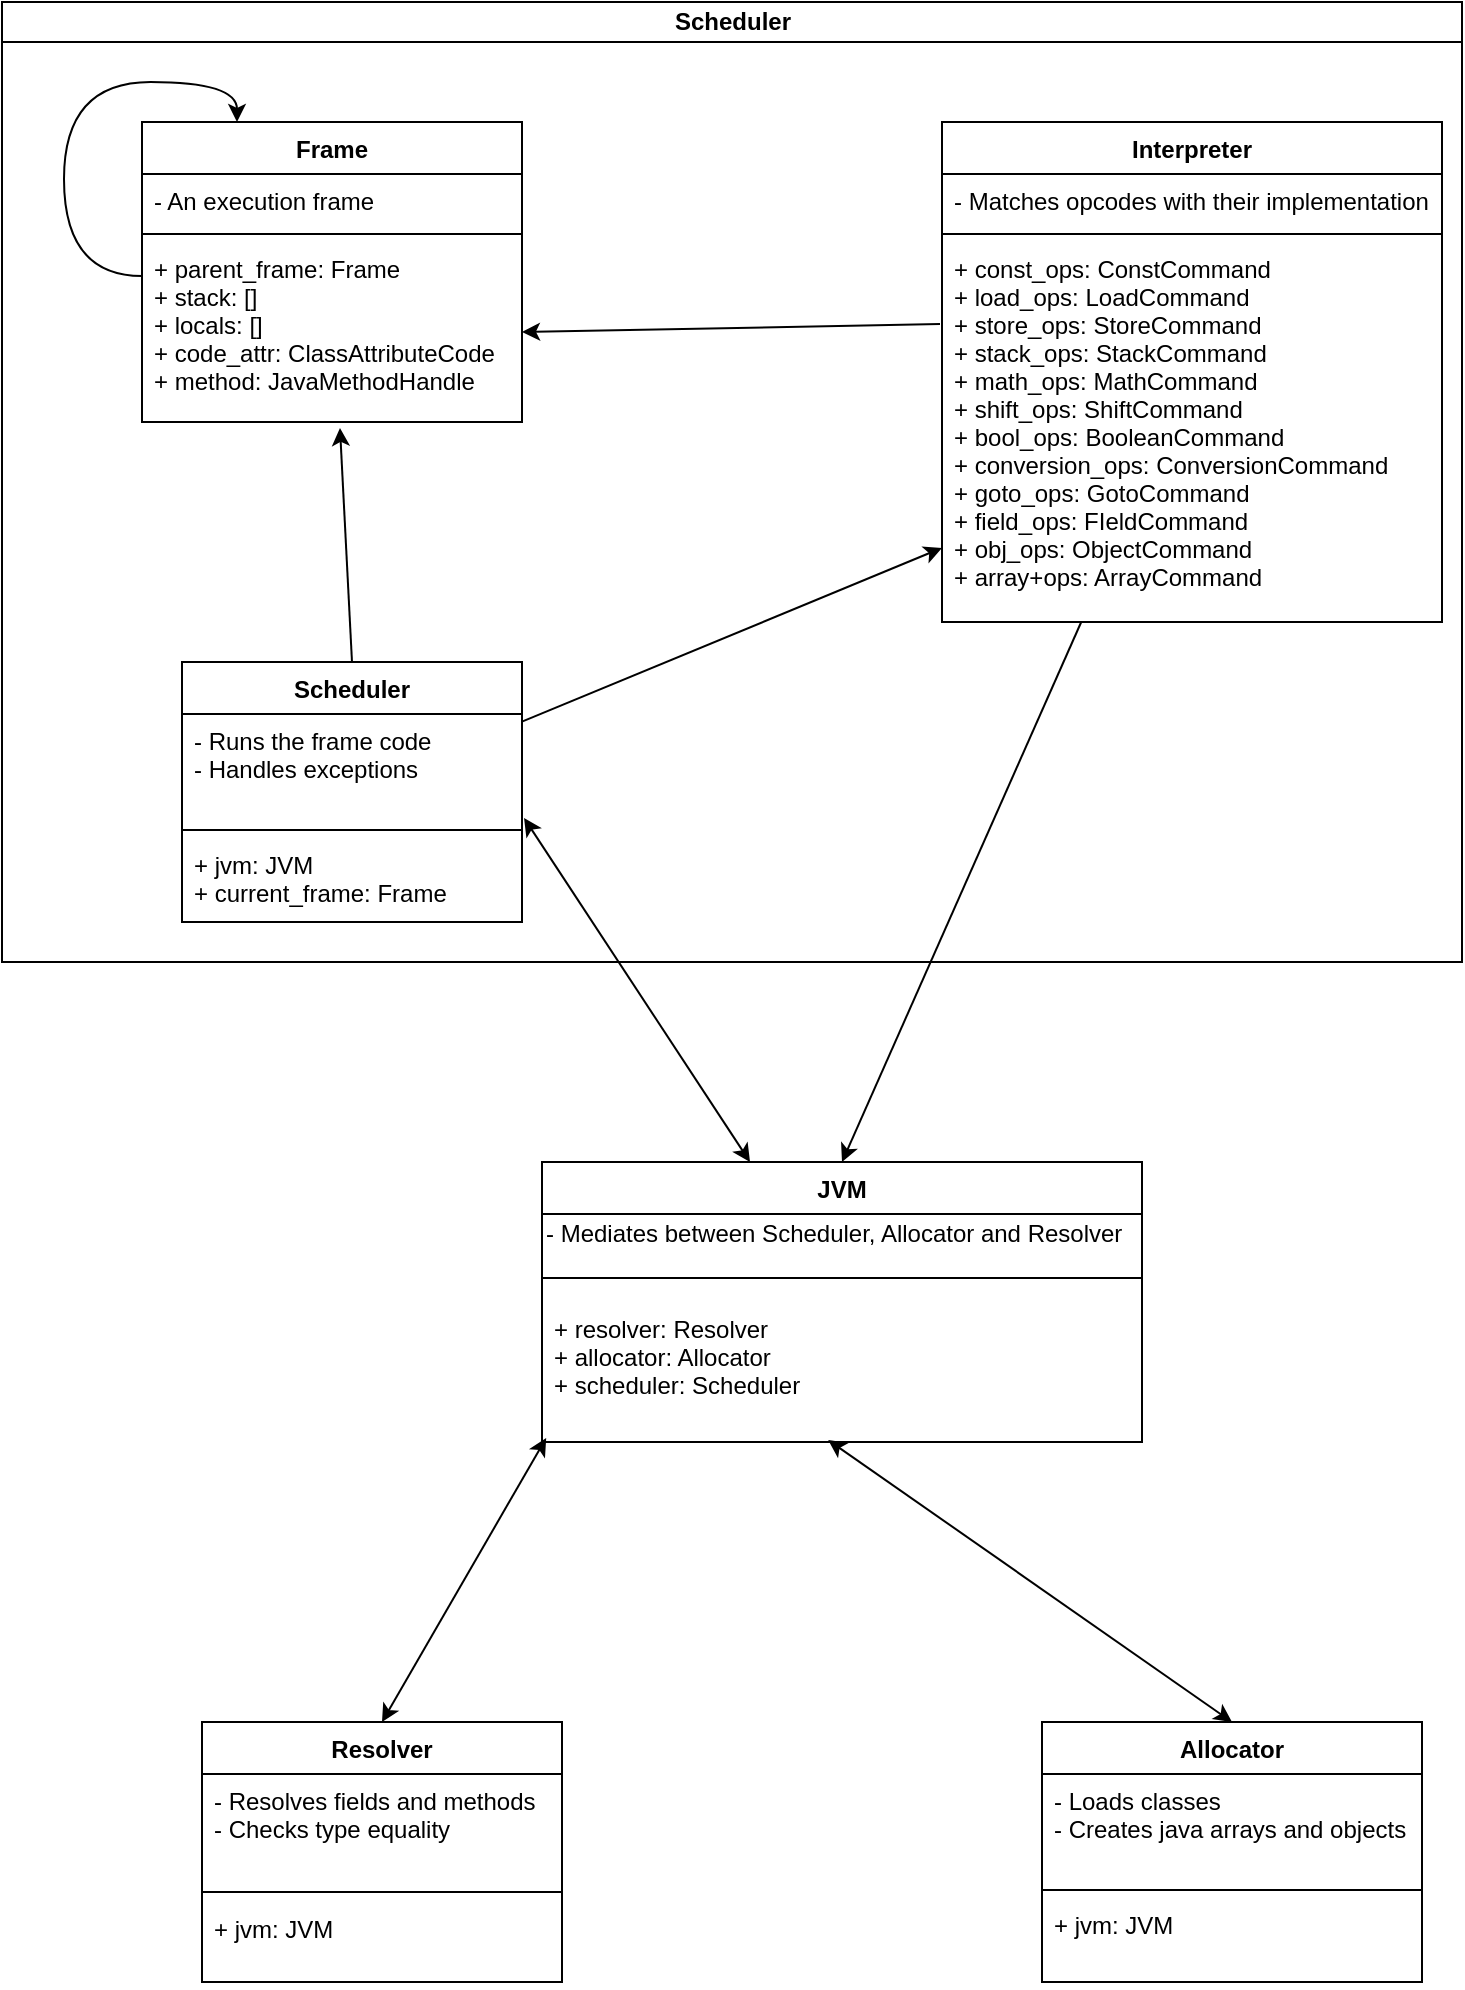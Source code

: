 <mxfile>
    <diagram id="6RCa0clWe14tB8-T15rd" name="Page-1">
        <mxGraphModel dx="638" dy="606" grid="1" gridSize="10" guides="1" tooltips="1" connect="1" arrows="1" fold="1" page="1" pageScale="1" pageWidth="827" pageHeight="1169" math="0" shadow="0">
            <root>
                <mxCell id="0"/>
                <mxCell id="1" parent="0"/>
                <mxCell id="16" style="rounded=0;orthogonalLoop=1;jettySize=auto;html=1;startArrow=classic;startFill=1;entryX=0.5;entryY=0;entryDx=0;entryDy=0;exitX=0.477;exitY=0.986;exitDx=0;exitDy=0;exitPerimeter=0;" parent="1" source="5" target="12" edge="1">
                    <mxGeometry relative="1" as="geometry"/>
                </mxCell>
                <mxCell id="25" style="rounded=0;orthogonalLoop=1;jettySize=auto;html=1;entryX=0.5;entryY=0;entryDx=0;entryDy=0;startArrow=classic;startFill=1;exitX=0.007;exitY=0.971;exitDx=0;exitDy=0;exitPerimeter=0;" parent="1" source="5" target="21" edge="1">
                    <mxGeometry relative="1" as="geometry"/>
                </mxCell>
                <mxCell id="30" style="rounded=0;orthogonalLoop=1;jettySize=auto;html=1;entryX=1.006;entryY=0.963;entryDx=0;entryDy=0;entryPerimeter=0;startArrow=classic;startFill=1;" parent="1" source="2" target="27" edge="1">
                    <mxGeometry relative="1" as="geometry"/>
                </mxCell>
                <mxCell id="2" value="JVM" style="swimlane;fontStyle=1;align=center;verticalAlign=top;childLayout=stackLayout;horizontal=1;startSize=26;horizontalStack=0;resizeParent=1;resizeParentMax=0;resizeLast=0;collapsible=1;marginBottom=0;" parent="1" vertex="1">
                    <mxGeometry x="320" y="730" width="300" height="140" as="geometry"/>
                </mxCell>
                <mxCell id="11" value="- Mediates between Scheduler, Allocator and Resolver" style="text;html=1;align=left;verticalAlign=middle;resizable=0;points=[];autosize=1;" parent="2" vertex="1">
                    <mxGeometry y="26" width="300" height="20" as="geometry"/>
                </mxCell>
                <mxCell id="4" value="" style="line;strokeWidth=1;fillColor=none;align=left;verticalAlign=middle;spacingTop=-1;spacingLeft=3;spacingRight=3;rotatable=0;labelPosition=right;points=[];portConstraint=eastwest;" parent="2" vertex="1">
                    <mxGeometry y="46" width="300" height="24" as="geometry"/>
                </mxCell>
                <mxCell id="5" value="+ resolver: Resolver&#10;+ allocator: Allocator&#10;+ scheduler: Scheduler" style="text;strokeColor=none;fillColor=none;align=left;verticalAlign=top;spacingLeft=4;spacingRight=4;overflow=hidden;rotatable=0;points=[[0,0.5],[1,0.5]];portConstraint=eastwest;" parent="2" vertex="1">
                    <mxGeometry y="70" width="300" height="70" as="geometry"/>
                </mxCell>
                <mxCell id="12" value="Allocator" style="swimlane;fontStyle=1;align=center;verticalAlign=top;childLayout=stackLayout;horizontal=1;startSize=26;horizontalStack=0;resizeParent=1;resizeParentMax=0;resizeLast=0;collapsible=1;marginBottom=0;" parent="1" vertex="1">
                    <mxGeometry x="570" y="1010" width="190" height="130" as="geometry"/>
                </mxCell>
                <mxCell id="13" value="- Loads classes&#10;- Creates java arrays and objects" style="text;strokeColor=none;fillColor=none;align=left;verticalAlign=top;spacingLeft=4;spacingRight=4;overflow=hidden;rotatable=0;points=[[0,0.5],[1,0.5]];portConstraint=eastwest;" parent="12" vertex="1">
                    <mxGeometry y="26" width="190" height="54" as="geometry"/>
                </mxCell>
                <mxCell id="14" value="" style="line;strokeWidth=1;fillColor=none;align=left;verticalAlign=middle;spacingTop=-1;spacingLeft=3;spacingRight=3;rotatable=0;labelPosition=right;points=[];portConstraint=eastwest;" parent="12" vertex="1">
                    <mxGeometry y="80" width="190" height="8" as="geometry"/>
                </mxCell>
                <mxCell id="15" value="+ jvm: JVM" style="text;strokeColor=none;fillColor=none;align=left;verticalAlign=top;spacingLeft=4;spacingRight=4;overflow=hidden;rotatable=0;points=[[0,0.5],[1,0.5]];portConstraint=eastwest;" parent="12" vertex="1">
                    <mxGeometry y="88" width="190" height="42" as="geometry"/>
                </mxCell>
                <mxCell id="21" value="Resolver" style="swimlane;fontStyle=1;align=center;verticalAlign=top;childLayout=stackLayout;horizontal=1;startSize=26;horizontalStack=0;resizeParent=1;resizeParentMax=0;resizeLast=0;collapsible=1;marginBottom=0;" parent="1" vertex="1">
                    <mxGeometry x="150" y="1010" width="180" height="130" as="geometry"/>
                </mxCell>
                <mxCell id="22" value="- Resolves fields and methods&#10;- Checks type equality" style="text;strokeColor=none;fillColor=none;align=left;verticalAlign=top;spacingLeft=4;spacingRight=4;overflow=hidden;rotatable=0;points=[[0,0.5],[1,0.5]];portConstraint=eastwest;" parent="21" vertex="1">
                    <mxGeometry y="26" width="180" height="54" as="geometry"/>
                </mxCell>
                <mxCell id="23" value="" style="line;strokeWidth=1;fillColor=none;align=left;verticalAlign=middle;spacingTop=-1;spacingLeft=3;spacingRight=3;rotatable=0;labelPosition=right;points=[];portConstraint=eastwest;" parent="21" vertex="1">
                    <mxGeometry y="80" width="180" height="10" as="geometry"/>
                </mxCell>
                <mxCell id="24" value="+ jvm: JVM" style="text;strokeColor=none;fillColor=none;align=left;verticalAlign=top;spacingLeft=4;spacingRight=4;overflow=hidden;rotatable=0;points=[[0,0.5],[1,0.5]];portConstraint=eastwest;" parent="21" vertex="1">
                    <mxGeometry y="90" width="180" height="40" as="geometry"/>
                </mxCell>
                <mxCell id="35" style="edgeStyle=none;rounded=0;orthogonalLoop=1;jettySize=auto;html=1;exitX=0.5;exitY=0;exitDx=0;exitDy=0;startArrow=none;startFill=0;entryX=0.521;entryY=1.033;entryDx=0;entryDy=0;entryPerimeter=0;" parent="1" source="26" target="34" edge="1">
                    <mxGeometry relative="1" as="geometry">
                        <mxPoint x="308" y="260" as="targetPoint"/>
                    </mxGeometry>
                </mxCell>
                <mxCell id="51" style="rounded=0;orthogonalLoop=1;jettySize=auto;html=1;entryX=0;entryY=0.805;entryDx=0;entryDy=0;entryPerimeter=0;" parent="1" source="26" target="45" edge="1">
                    <mxGeometry relative="1" as="geometry">
                        <mxPoint x="685" y="710" as="targetPoint"/>
                    </mxGeometry>
                </mxCell>
                <mxCell id="26" value="Scheduler" style="swimlane;fontStyle=1;align=center;verticalAlign=top;childLayout=stackLayout;horizontal=1;startSize=26;horizontalStack=0;resizeParent=1;resizeParentMax=0;resizeLast=0;collapsible=1;marginBottom=0;" parent="1" vertex="1">
                    <mxGeometry x="140" y="480" width="170" height="130" as="geometry"/>
                </mxCell>
                <mxCell id="27" value="- Runs the frame code&#10;- Handles exceptions&#10;" style="text;strokeColor=none;fillColor=none;align=left;verticalAlign=top;spacingLeft=4;spacingRight=4;overflow=hidden;rotatable=0;points=[[0,0.5],[1,0.5]];portConstraint=eastwest;" parent="26" vertex="1">
                    <mxGeometry y="26" width="170" height="54" as="geometry"/>
                </mxCell>
                <mxCell id="28" value="" style="line;strokeWidth=1;fillColor=none;align=left;verticalAlign=middle;spacingTop=-1;spacingLeft=3;spacingRight=3;rotatable=0;labelPosition=right;points=[];portConstraint=eastwest;" parent="26" vertex="1">
                    <mxGeometry y="80" width="170" height="8" as="geometry"/>
                </mxCell>
                <mxCell id="29" value="+ jvm: JVM&#10;+ current_frame: Frame" style="text;strokeColor=none;fillColor=none;align=left;verticalAlign=top;spacingLeft=4;spacingRight=4;overflow=hidden;rotatable=0;points=[[0,0.5],[1,0.5]];portConstraint=eastwest;" parent="26" vertex="1">
                    <mxGeometry y="88" width="170" height="42" as="geometry"/>
                </mxCell>
                <mxCell id="31" value="Frame" style="swimlane;fontStyle=1;align=center;verticalAlign=top;childLayout=stackLayout;horizontal=1;startSize=26;horizontalStack=0;resizeParent=1;resizeParentMax=0;resizeLast=0;collapsible=1;marginBottom=0;" parent="1" vertex="1">
                    <mxGeometry x="120" y="210" width="190" height="150" as="geometry"/>
                </mxCell>
                <mxCell id="32" value="- An execution frame" style="text;strokeColor=none;fillColor=none;align=left;verticalAlign=top;spacingLeft=4;spacingRight=4;overflow=hidden;rotatable=0;points=[[0,0.5],[1,0.5]];portConstraint=eastwest;" parent="31" vertex="1">
                    <mxGeometry y="26" width="190" height="26" as="geometry"/>
                </mxCell>
                <mxCell id="33" value="" style="line;strokeWidth=1;fillColor=none;align=left;verticalAlign=middle;spacingTop=-1;spacingLeft=3;spacingRight=3;rotatable=0;labelPosition=right;points=[];portConstraint=eastwest;" parent="31" vertex="1">
                    <mxGeometry y="52" width="190" height="8" as="geometry"/>
                </mxCell>
                <mxCell id="34" value="+ parent_frame: Frame&#10;+ stack: []&#10;+ locals: []&#10;+ code_attr: ClassAttributeCode&#10;+ method: JavaMethodHandle&#10;" style="text;strokeColor=none;fillColor=none;align=left;verticalAlign=top;spacingLeft=4;spacingRight=4;overflow=hidden;rotatable=0;points=[[0,0.5],[1,0.5]];portConstraint=eastwest;" parent="31" vertex="1">
                    <mxGeometry y="60" width="190" height="90" as="geometry"/>
                </mxCell>
                <mxCell id="50" style="edgeStyle=orthogonalEdgeStyle;rounded=0;orthogonalLoop=1;jettySize=auto;html=1;startArrow=none;startFill=0;curved=1;entryX=0.25;entryY=0;entryDx=0;entryDy=0;exitX=0;exitY=0.189;exitDx=0;exitDy=0;exitPerimeter=0;" parent="31" source="34" target="31" edge="1">
                    <mxGeometry relative="1" as="geometry">
                        <mxPoint x="-109" y="20" as="targetPoint"/>
                        <Array as="points">
                            <mxPoint x="-39" y="77"/>
                            <mxPoint x="-39" y="-20"/>
                            <mxPoint x="48" y="-20"/>
                        </Array>
                    </mxGeometry>
                </mxCell>
                <mxCell id="47" style="edgeStyle=none;rounded=0;orthogonalLoop=1;jettySize=auto;html=1;entryX=0.5;entryY=0;entryDx=0;entryDy=0;startArrow=none;startFill=0;" parent="1" source="42" target="2" edge="1">
                    <mxGeometry relative="1" as="geometry"/>
                </mxCell>
                <mxCell id="42" value="Interpreter" style="swimlane;fontStyle=1;align=center;verticalAlign=top;childLayout=stackLayout;horizontal=1;startSize=26;horizontalStack=0;resizeParent=1;resizeParentMax=0;resizeLast=0;collapsible=1;marginBottom=0;" parent="1" vertex="1">
                    <mxGeometry x="520" y="210" width="250" height="250" as="geometry"/>
                </mxCell>
                <mxCell id="43" value="- Matches opcodes with their implementation&#10;" style="text;strokeColor=none;fillColor=none;align=left;verticalAlign=top;spacingLeft=4;spacingRight=4;overflow=hidden;rotatable=0;points=[[0,0.5],[1,0.5]];portConstraint=eastwest;" parent="42" vertex="1">
                    <mxGeometry y="26" width="250" height="26" as="geometry"/>
                </mxCell>
                <mxCell id="44" value="" style="line;strokeWidth=1;fillColor=none;align=left;verticalAlign=middle;spacingTop=-1;spacingLeft=3;spacingRight=3;rotatable=0;labelPosition=right;points=[];portConstraint=eastwest;" parent="42" vertex="1">
                    <mxGeometry y="52" width="250" height="8" as="geometry"/>
                </mxCell>
                <mxCell id="45" value="+ const_ops: ConstCommand&#10;+ load_ops: LoadCommand&#10;+ store_ops: StoreCommand&#10;+ stack_ops: StackCommand&#10;+ math_ops: MathCommand&#10;+ shift_ops: ShiftCommand&#10;+ bool_ops: BooleanCommand&#10;+ conversion_ops: ConversionCommand&#10;+ goto_ops: GotoCommand&#10;+ field_ops: FIeldCommand&#10;+ obj_ops: ObjectCommand&#10;+ array+ops: ArrayCommand" style="text;strokeColor=none;fillColor=none;align=left;verticalAlign=top;spacingLeft=4;spacingRight=4;overflow=hidden;rotatable=0;points=[[0,0.5],[1,0.5]];portConstraint=eastwest;" parent="42" vertex="1">
                    <mxGeometry y="60" width="250" height="190" as="geometry"/>
                </mxCell>
                <mxCell id="48" style="edgeStyle=none;rounded=0;orthogonalLoop=1;jettySize=auto;html=1;entryX=1;entryY=0.5;entryDx=0;entryDy=0;startArrow=none;startFill=0;exitX=-0.004;exitY=0.216;exitDx=0;exitDy=0;exitPerimeter=0;" parent="1" source="45" target="34" edge="1">
                    <mxGeometry relative="1" as="geometry"/>
                </mxCell>
                <mxCell id="56" value="Scheduler" style="swimlane;html=1;startSize=20;horizontal=1;containerType=tree;newEdgeStyle={&quot;edgeStyle&quot;:&quot;elbowEdgeStyle&quot;,&quot;startArrow&quot;:&quot;none&quot;,&quot;endArrow&quot;:&quot;none&quot;};" parent="1" vertex="1">
                    <mxGeometry x="50" y="150" width="730" height="480" as="geometry"/>
                </mxCell>
            </root>
        </mxGraphModel>
    </diagram>
</mxfile>